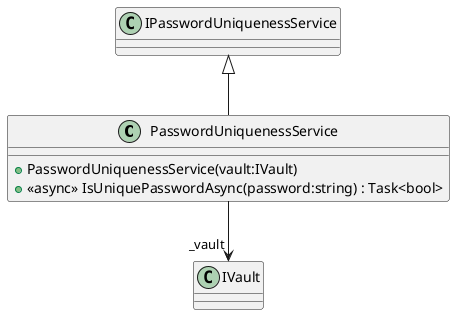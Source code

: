 @startuml
class PasswordUniquenessService {
    + PasswordUniquenessService(vault:IVault)
    + <<async>> IsUniquePasswordAsync(password:string) : Task<bool>
}
IPasswordUniquenessService <|-- PasswordUniquenessService
PasswordUniquenessService --> "_vault" IVault
@enduml
